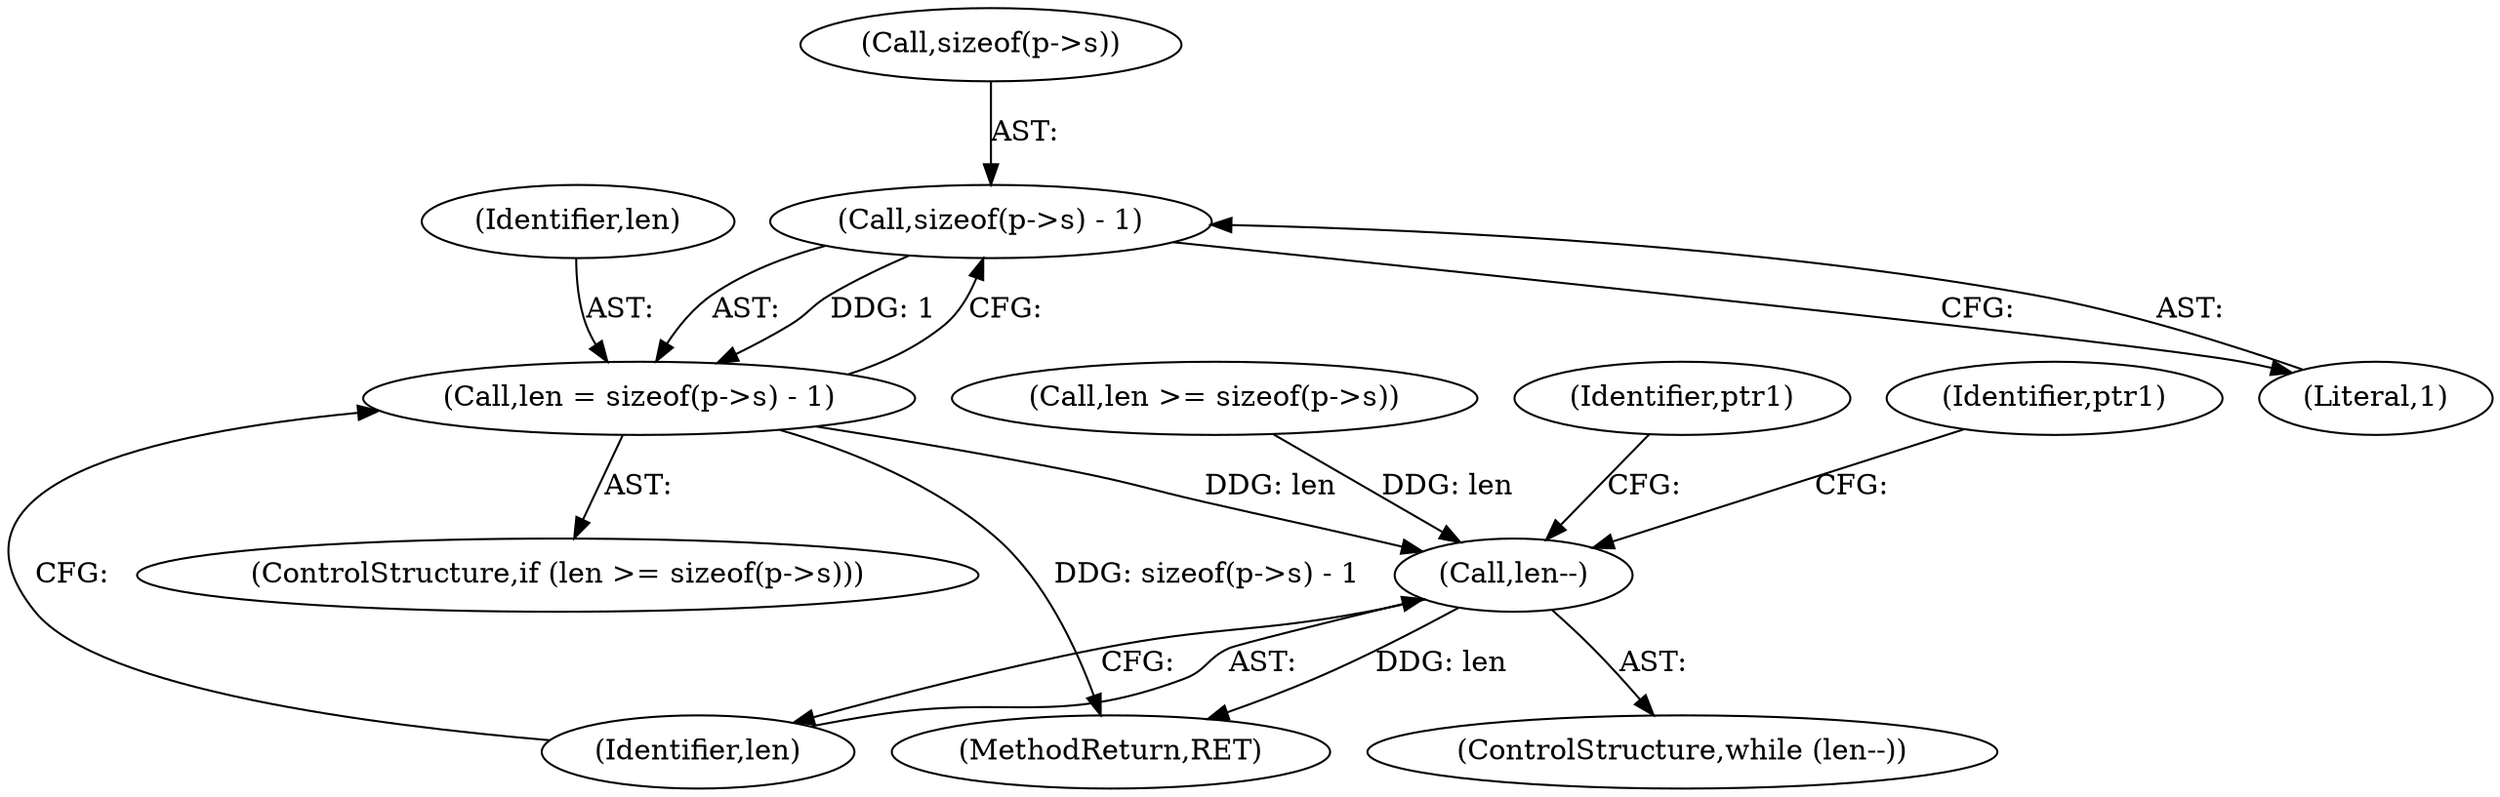digraph "1_file_27a14bc7ba285a0a5ebfdb55e54001aa11932b08@API" {
"1000200" [label="(Call,sizeof(p->s) - 1)"];
"1000198" [label="(Call,len = sizeof(p->s) - 1)"];
"1000207" [label="(Call,len--)"];
"1000192" [label="(Call,len >= sizeof(p->s))"];
"1000191" [label="(ControlStructure,if (len >= sizeof(p->s)))"];
"1000206" [label="(ControlStructure,while (len--))"];
"1000201" [label="(Call,sizeof(p->s))"];
"1000212" [label="(Identifier,ptr1)"];
"1000218" [label="(Identifier,ptr1)"];
"1000205" [label="(Literal,1)"];
"1000200" [label="(Call,sizeof(p->s) - 1)"];
"1000902" [label="(MethodReturn,RET)"];
"1000198" [label="(Call,len = sizeof(p->s) - 1)"];
"1000207" [label="(Call,len--)"];
"1000208" [label="(Identifier,len)"];
"1000199" [label="(Identifier,len)"];
"1000200" -> "1000198"  [label="AST: "];
"1000200" -> "1000205"  [label="CFG: "];
"1000201" -> "1000200"  [label="AST: "];
"1000205" -> "1000200"  [label="AST: "];
"1000198" -> "1000200"  [label="CFG: "];
"1000200" -> "1000198"  [label="DDG: 1"];
"1000198" -> "1000191"  [label="AST: "];
"1000199" -> "1000198"  [label="AST: "];
"1000208" -> "1000198"  [label="CFG: "];
"1000198" -> "1000902"  [label="DDG: sizeof(p->s) - 1"];
"1000198" -> "1000207"  [label="DDG: len"];
"1000207" -> "1000206"  [label="AST: "];
"1000207" -> "1000208"  [label="CFG: "];
"1000208" -> "1000207"  [label="AST: "];
"1000212" -> "1000207"  [label="CFG: "];
"1000218" -> "1000207"  [label="CFG: "];
"1000207" -> "1000902"  [label="DDG: len"];
"1000192" -> "1000207"  [label="DDG: len"];
}
